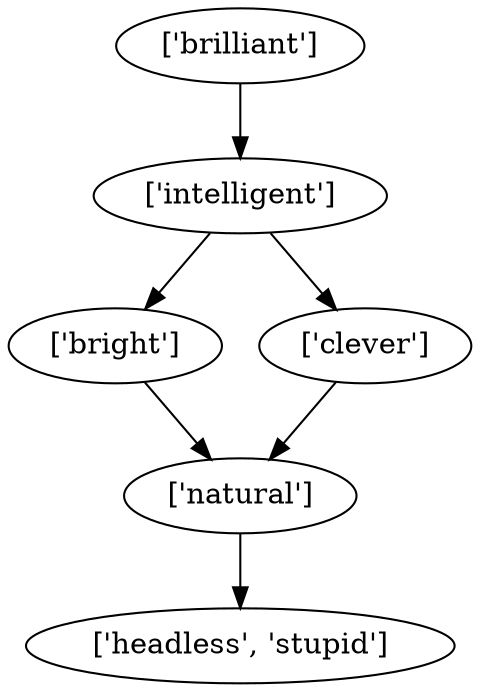 strict digraph  {
	"['natural']" -> "['headless', 'stupid']";
	"['bright']" -> "['natural']";
	"['intelligent']" -> "['bright']";
	"['intelligent']" -> "['clever']";
	"['clever']" -> "['natural']";
	"['brilliant']" -> "['intelligent']";
}
